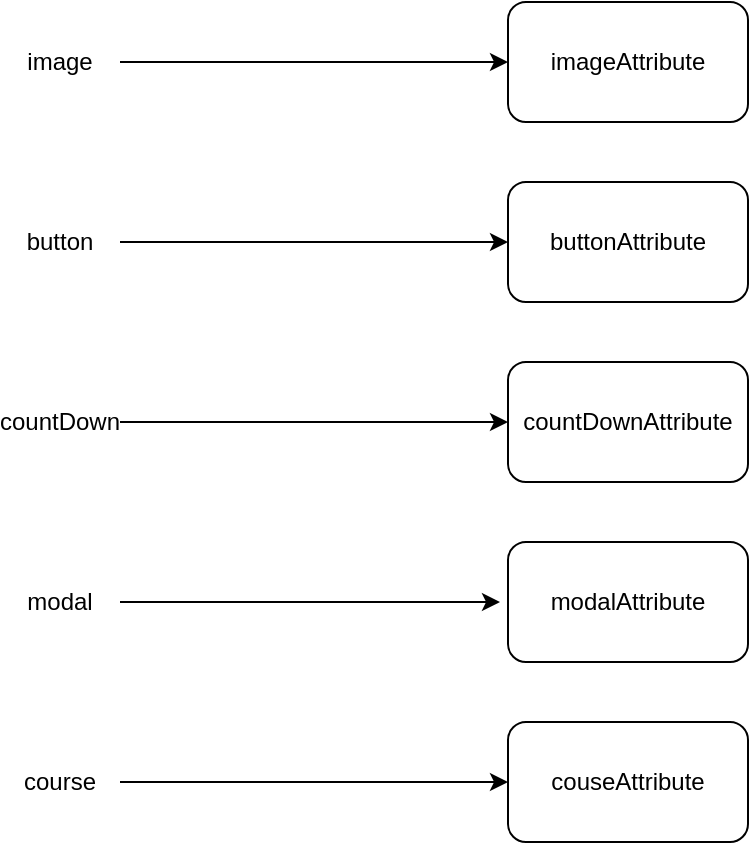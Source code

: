 <mxfile>
    <diagram id="5E3ymCeHuHaGxh0Uv00z" name="第 1 页">
        <mxGraphModel dx="606" dy="570" grid="1" gridSize="10" guides="1" tooltips="1" connect="1" arrows="1" fold="1" page="1" pageScale="1" pageWidth="827" pageHeight="1169" math="0" shadow="0">
            <root>
                <mxCell id="0"/>
                <mxCell id="1" parent="0"/>
                <mxCell id="2" value="imageAttribute" style="rounded=1;whiteSpace=wrap;html=1;" vertex="1" parent="1">
                    <mxGeometry x="414" y="160" width="120" height="60" as="geometry"/>
                </mxCell>
                <mxCell id="4" style="edgeStyle=none;html=1;entryX=0;entryY=0.5;entryDx=0;entryDy=0;" edge="1" parent="1" source="3" target="2">
                    <mxGeometry relative="1" as="geometry"/>
                </mxCell>
                <mxCell id="3" value="image" style="text;html=1;strokeColor=none;fillColor=none;align=center;verticalAlign=middle;whiteSpace=wrap;rounded=0;" vertex="1" parent="1">
                    <mxGeometry x="160" y="175" width="60" height="30" as="geometry"/>
                </mxCell>
                <mxCell id="5" value="buttonAttribute" style="rounded=1;whiteSpace=wrap;html=1;" vertex="1" parent="1">
                    <mxGeometry x="414" y="250" width="120" height="60" as="geometry"/>
                </mxCell>
                <mxCell id="7" style="edgeStyle=none;html=1;entryX=0;entryY=0.5;entryDx=0;entryDy=0;" edge="1" parent="1" source="6" target="5">
                    <mxGeometry relative="1" as="geometry"/>
                </mxCell>
                <mxCell id="6" value="button" style="text;html=1;strokeColor=none;fillColor=none;align=center;verticalAlign=middle;whiteSpace=wrap;rounded=0;" vertex="1" parent="1">
                    <mxGeometry x="160" y="265" width="60" height="30" as="geometry"/>
                </mxCell>
                <mxCell id="8" value="countDownAttribute" style="rounded=1;whiteSpace=wrap;html=1;" vertex="1" parent="1">
                    <mxGeometry x="414" y="340" width="120" height="60" as="geometry"/>
                </mxCell>
                <mxCell id="10" style="edgeStyle=none;html=1;exitX=1;exitY=0.5;exitDx=0;exitDy=0;entryX=0;entryY=0.5;entryDx=0;entryDy=0;" edge="1" parent="1" source="9" target="8">
                    <mxGeometry relative="1" as="geometry"/>
                </mxCell>
                <mxCell id="9" value="countDown" style="text;html=1;strokeColor=none;fillColor=none;align=center;verticalAlign=middle;whiteSpace=wrap;rounded=0;" vertex="1" parent="1">
                    <mxGeometry x="160" y="355" width="60" height="30" as="geometry"/>
                </mxCell>
                <mxCell id="13" style="edgeStyle=none;html=1;exitX=1;exitY=0.5;exitDx=0;exitDy=0;" edge="1" parent="1" source="11">
                    <mxGeometry relative="1" as="geometry">
                        <mxPoint x="410" y="460" as="targetPoint"/>
                    </mxGeometry>
                </mxCell>
                <mxCell id="11" value="modal" style="text;html=1;strokeColor=none;fillColor=none;align=center;verticalAlign=middle;whiteSpace=wrap;rounded=0;" vertex="1" parent="1">
                    <mxGeometry x="160" y="445" width="60" height="30" as="geometry"/>
                </mxCell>
                <mxCell id="12" value="modalAttribute" style="rounded=1;whiteSpace=wrap;html=1;" vertex="1" parent="1">
                    <mxGeometry x="414" y="430" width="120" height="60" as="geometry"/>
                </mxCell>
                <mxCell id="16" style="edgeStyle=none;html=1;exitX=1;exitY=0.5;exitDx=0;exitDy=0;entryX=0;entryY=0.5;entryDx=0;entryDy=0;" edge="1" parent="1" source="14" target="15">
                    <mxGeometry relative="1" as="geometry"/>
                </mxCell>
                <mxCell id="14" value="course" style="text;html=1;strokeColor=none;fillColor=none;align=center;verticalAlign=middle;whiteSpace=wrap;rounded=0;" vertex="1" parent="1">
                    <mxGeometry x="160" y="535" width="60" height="30" as="geometry"/>
                </mxCell>
                <mxCell id="15" value="couseAttribute" style="rounded=1;whiteSpace=wrap;html=1;" vertex="1" parent="1">
                    <mxGeometry x="414" y="520" width="120" height="60" as="geometry"/>
                </mxCell>
            </root>
        </mxGraphModel>
    </diagram>
</mxfile>